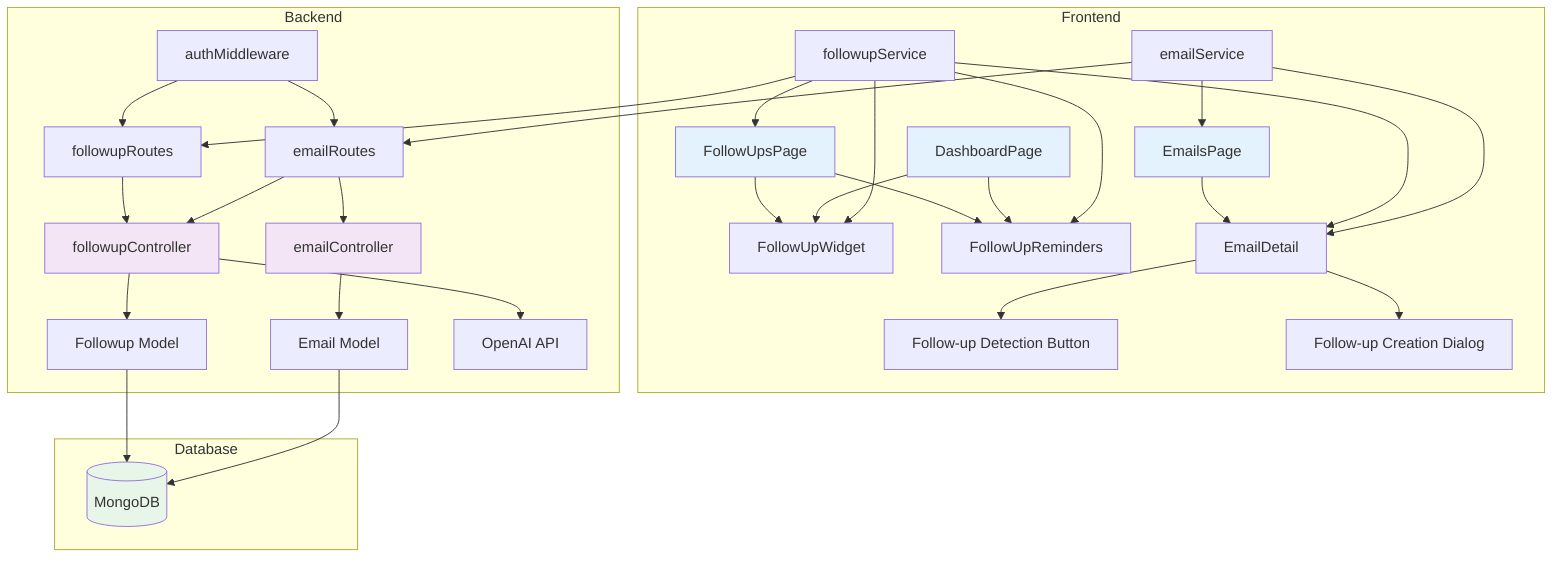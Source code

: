 graph TB
    subgraph Frontend
        A[FollowUpsPage] --> B[FollowUpWidget]
        A --> C[FollowUpReminders]
        
        D[EmailsPage] --> E[EmailDetail]
        E --> F[Follow-up Detection Button]
        E --> G[Follow-up Creation Dialog]
        
        H[DashboardPage] --> B
        H --> C
        
        I[followupService] --> A
        I --> B
        I --> C
        I --> E
        
        J[emailService] --> D
        J --> E
    end
    
    subgraph Backend
        K[followupController] --> L[Followup Model]
        M[emailController] --> N[Email Model]
        
        K --> O[OpenAI API]
        
        P[followupRoutes] --> K
        Q[emailRoutes] --> M
        Q --> K
        
        R[authMiddleware] --> P
        R --> Q
    end
    
    subgraph Database
        L --> S[(MongoDB)]
        N --> S
    end
    
    I --> P
    J --> Q
    
    style A fill:#e3f2fd
    style D fill:#e3f2fd
    style H fill:#e3f2fd
    style K fill:#f3e5f5
    style M fill:#f3e5f5
    style S fill:#e8f5e9